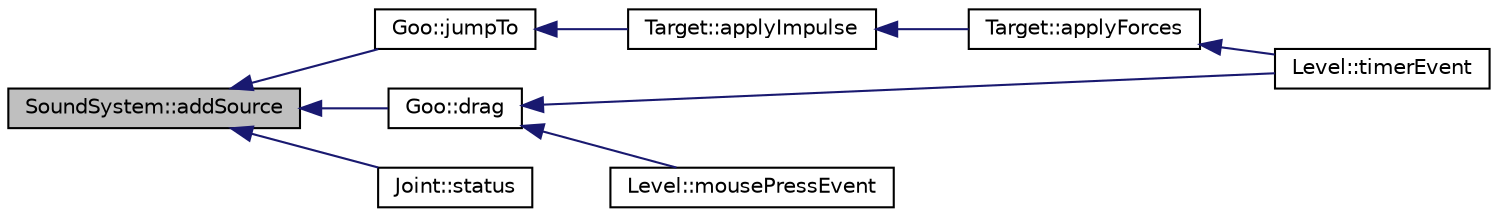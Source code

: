 digraph G
{
  edge [fontname="Helvetica",fontsize="10",labelfontname="Helvetica",labelfontsize="10"];
  node [fontname="Helvetica",fontsize="10",shape=record];
  rankdir="LR";
  Node1 [label="SoundSystem::addSource",height=0.2,width=0.4,color="black", fillcolor="grey75", style="filled" fontcolor="black"];
  Node1 -> Node2 [dir="back",color="midnightblue",fontsize="10",style="solid",fontname="Helvetica"];
  Node2 [label="Goo::jumpTo",height=0.2,width=0.4,color="black", fillcolor="white", style="filled",URL="$d5/d5d/classGoo.html#a3a30993d73e8074fc71a6ec6bcd0b663"];
  Node2 -> Node3 [dir="back",color="midnightblue",fontsize="10",style="solid",fontname="Helvetica"];
  Node3 [label="Target::applyImpulse",height=0.2,width=0.4,color="black", fillcolor="white", style="filled",URL="$d0/dc4/classTarget.html#a6d597b44d774f30629c6a2837dfed004"];
  Node3 -> Node4 [dir="back",color="midnightblue",fontsize="10",style="solid",fontname="Helvetica"];
  Node4 [label="Target::applyForces",height=0.2,width=0.4,color="black", fillcolor="white", style="filled",URL="$d0/dc4/classTarget.html#af7417d1a5f45b07919cfcc3aede4d4be"];
  Node4 -> Node5 [dir="back",color="midnightblue",fontsize="10",style="solid",fontname="Helvetica"];
  Node5 [label="Level::timerEvent",height=0.2,width=0.4,color="black", fillcolor="white", style="filled",URL="$d2/d9d/classLevel.html#a47263f00b559de3fce0164f9efac0f6b"];
  Node1 -> Node6 [dir="back",color="midnightblue",fontsize="10",style="solid",fontname="Helvetica"];
  Node6 [label="Goo::drag",height=0.2,width=0.4,color="black", fillcolor="white", style="filled",URL="$d5/d5d/classGoo.html#a4b6f592d1fb19b96b167330972c000f3"];
  Node6 -> Node5 [dir="back",color="midnightblue",fontsize="10",style="solid",fontname="Helvetica"];
  Node6 -> Node7 [dir="back",color="midnightblue",fontsize="10",style="solid",fontname="Helvetica"];
  Node7 [label="Level::mousePressEvent",height=0.2,width=0.4,color="black", fillcolor="white", style="filled",URL="$d2/d9d/classLevel.html#a1c79d132de43fe2a6b054e0396af43f7"];
  Node1 -> Node8 [dir="back",color="midnightblue",fontsize="10",style="solid",fontname="Helvetica"];
  Node8 [label="Joint::status",height=0.2,width=0.4,color="black", fillcolor="white", style="filled",URL="$d7/d0a/classJoint.html#a89a605f4bba20f2448988412595f4360"];
}
